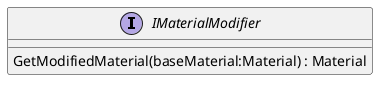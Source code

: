 @startuml
interface IMaterialModifier {
    GetModifiedMaterial(baseMaterial:Material) : Material
}
@enduml

